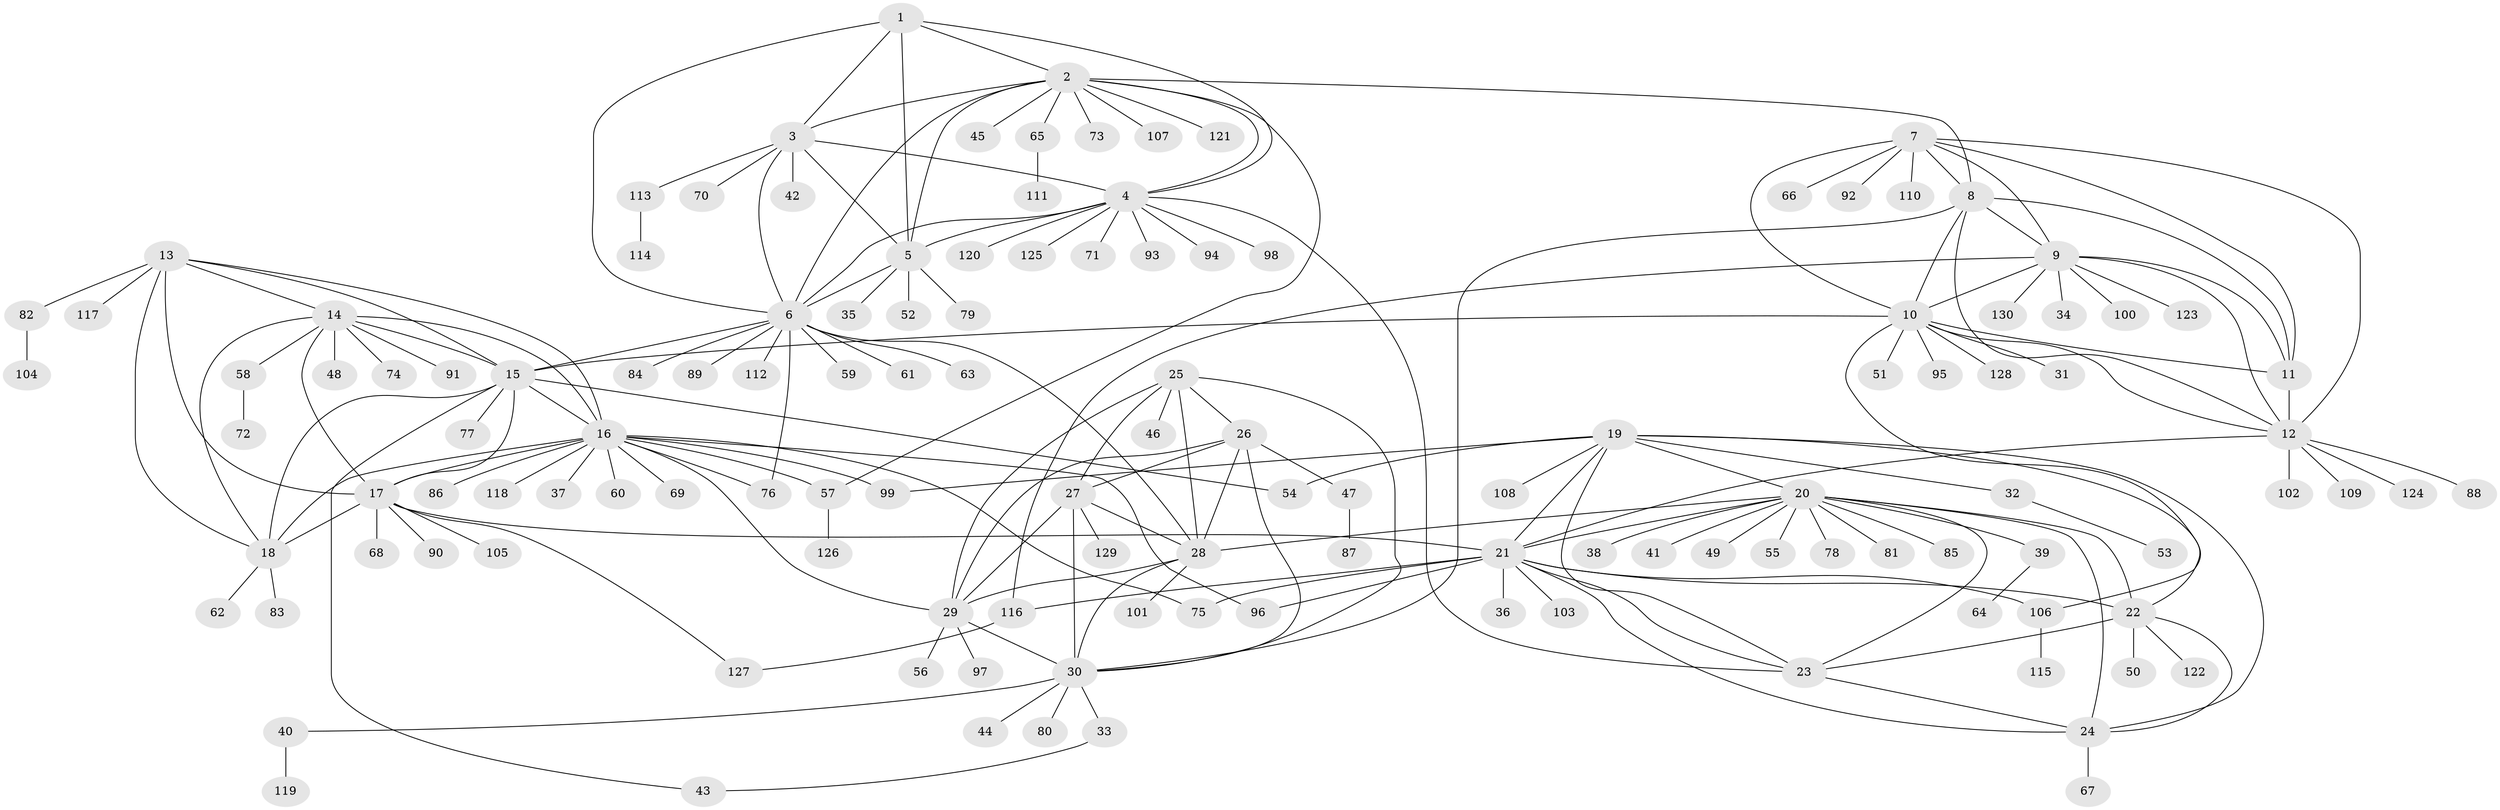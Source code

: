 // Generated by graph-tools (version 1.1) at 2025/37/03/09/25 02:37:21]
// undirected, 130 vertices, 195 edges
graph export_dot {
graph [start="1"]
  node [color=gray90,style=filled];
  1;
  2;
  3;
  4;
  5;
  6;
  7;
  8;
  9;
  10;
  11;
  12;
  13;
  14;
  15;
  16;
  17;
  18;
  19;
  20;
  21;
  22;
  23;
  24;
  25;
  26;
  27;
  28;
  29;
  30;
  31;
  32;
  33;
  34;
  35;
  36;
  37;
  38;
  39;
  40;
  41;
  42;
  43;
  44;
  45;
  46;
  47;
  48;
  49;
  50;
  51;
  52;
  53;
  54;
  55;
  56;
  57;
  58;
  59;
  60;
  61;
  62;
  63;
  64;
  65;
  66;
  67;
  68;
  69;
  70;
  71;
  72;
  73;
  74;
  75;
  76;
  77;
  78;
  79;
  80;
  81;
  82;
  83;
  84;
  85;
  86;
  87;
  88;
  89;
  90;
  91;
  92;
  93;
  94;
  95;
  96;
  97;
  98;
  99;
  100;
  101;
  102;
  103;
  104;
  105;
  106;
  107;
  108;
  109;
  110;
  111;
  112;
  113;
  114;
  115;
  116;
  117;
  118;
  119;
  120;
  121;
  122;
  123;
  124;
  125;
  126;
  127;
  128;
  129;
  130;
  1 -- 2;
  1 -- 3;
  1 -- 4;
  1 -- 5;
  1 -- 6;
  2 -- 3;
  2 -- 4;
  2 -- 5;
  2 -- 6;
  2 -- 8;
  2 -- 45;
  2 -- 57;
  2 -- 65;
  2 -- 73;
  2 -- 107;
  2 -- 121;
  3 -- 4;
  3 -- 5;
  3 -- 6;
  3 -- 42;
  3 -- 70;
  3 -- 113;
  4 -- 5;
  4 -- 6;
  4 -- 23;
  4 -- 71;
  4 -- 93;
  4 -- 94;
  4 -- 98;
  4 -- 120;
  4 -- 125;
  5 -- 6;
  5 -- 35;
  5 -- 52;
  5 -- 79;
  6 -- 15;
  6 -- 28;
  6 -- 59;
  6 -- 61;
  6 -- 63;
  6 -- 76;
  6 -- 84;
  6 -- 89;
  6 -- 112;
  7 -- 8;
  7 -- 9;
  7 -- 10;
  7 -- 11;
  7 -- 12;
  7 -- 66;
  7 -- 92;
  7 -- 110;
  8 -- 9;
  8 -- 10;
  8 -- 11;
  8 -- 12;
  8 -- 30;
  9 -- 10;
  9 -- 11;
  9 -- 12;
  9 -- 34;
  9 -- 100;
  9 -- 116;
  9 -- 123;
  9 -- 130;
  10 -- 11;
  10 -- 12;
  10 -- 15;
  10 -- 31;
  10 -- 51;
  10 -- 95;
  10 -- 106;
  10 -- 128;
  11 -- 12;
  12 -- 21;
  12 -- 88;
  12 -- 102;
  12 -- 109;
  12 -- 124;
  13 -- 14;
  13 -- 15;
  13 -- 16;
  13 -- 17;
  13 -- 18;
  13 -- 82;
  13 -- 117;
  14 -- 15;
  14 -- 16;
  14 -- 17;
  14 -- 18;
  14 -- 48;
  14 -- 58;
  14 -- 74;
  14 -- 91;
  15 -- 16;
  15 -- 17;
  15 -- 18;
  15 -- 43;
  15 -- 54;
  15 -- 77;
  16 -- 17;
  16 -- 18;
  16 -- 29;
  16 -- 37;
  16 -- 57;
  16 -- 60;
  16 -- 69;
  16 -- 75;
  16 -- 76;
  16 -- 86;
  16 -- 96;
  16 -- 99;
  16 -- 118;
  17 -- 18;
  17 -- 21;
  17 -- 68;
  17 -- 90;
  17 -- 105;
  17 -- 127;
  18 -- 62;
  18 -- 83;
  19 -- 20;
  19 -- 21;
  19 -- 22;
  19 -- 23;
  19 -- 24;
  19 -- 32;
  19 -- 54;
  19 -- 99;
  19 -- 108;
  20 -- 21;
  20 -- 22;
  20 -- 23;
  20 -- 24;
  20 -- 28;
  20 -- 38;
  20 -- 39;
  20 -- 41;
  20 -- 49;
  20 -- 55;
  20 -- 78;
  20 -- 81;
  20 -- 85;
  21 -- 22;
  21 -- 23;
  21 -- 24;
  21 -- 36;
  21 -- 75;
  21 -- 96;
  21 -- 103;
  21 -- 106;
  21 -- 116;
  22 -- 23;
  22 -- 24;
  22 -- 50;
  22 -- 122;
  23 -- 24;
  24 -- 67;
  25 -- 26;
  25 -- 27;
  25 -- 28;
  25 -- 29;
  25 -- 30;
  25 -- 46;
  26 -- 27;
  26 -- 28;
  26 -- 29;
  26 -- 30;
  26 -- 47;
  27 -- 28;
  27 -- 29;
  27 -- 30;
  27 -- 129;
  28 -- 29;
  28 -- 30;
  28 -- 101;
  29 -- 30;
  29 -- 56;
  29 -- 97;
  30 -- 33;
  30 -- 40;
  30 -- 44;
  30 -- 80;
  32 -- 53;
  33 -- 43;
  39 -- 64;
  40 -- 119;
  47 -- 87;
  57 -- 126;
  58 -- 72;
  65 -- 111;
  82 -- 104;
  106 -- 115;
  113 -- 114;
  116 -- 127;
}
